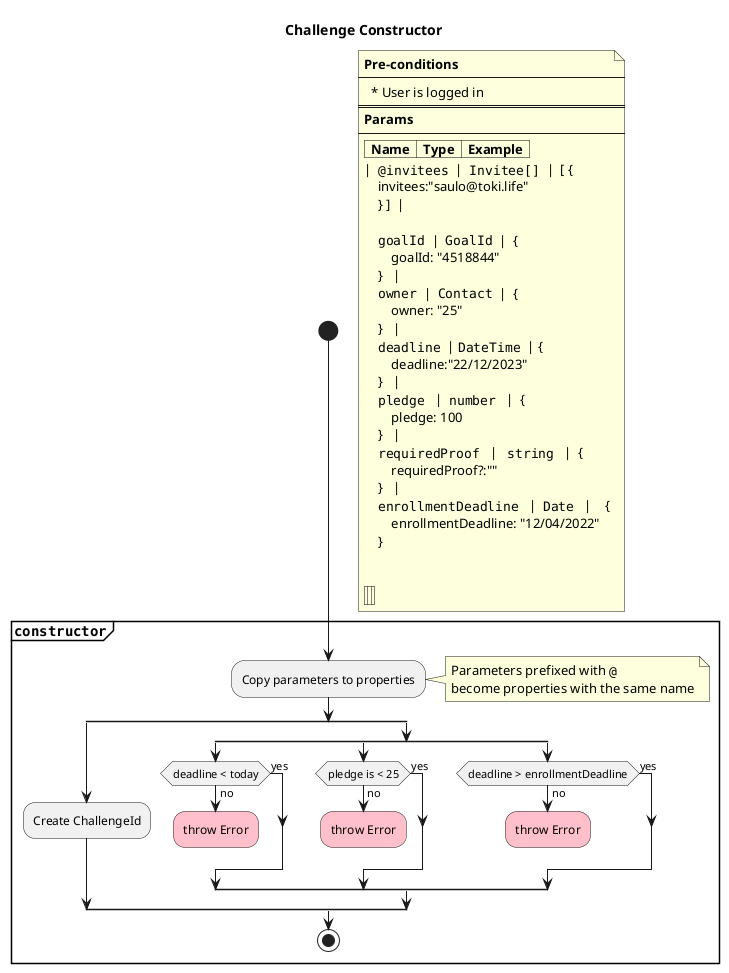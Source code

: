 @startuml ChallengeConstructor
  skinparam zoom 1.5

  title Challenge Constructor

  ' Creole syntax: https://plantuml.com/creole

  start

  floating note right
    **Pre-conditions**
    ----
      * User is logged in
    ====
    **Params**
    ----
    |=  Name  |=  Type  |=  Example  |
    |  ""@invitees""  |  ""Invitee[]""  |  [ {
        invitees:"saulo@toki.life"
        } ]  |

        ""goalId""  |  ""GoalId""  |  {
            goalId: "4518844"
        }   | 
        ""owner""  |  ""Contact""  |  {
            owner: "25"
        }   |
        ""deadline""  | ""DateTime""  | {
            deadline:"22/12/2023"
        }   |
        ""pledge""   |  ""number""   |  {
            pledge: 100 
        }   |
        ""requiredProof""   |   ""string""   |  {
            requiredProof?:"" 
        }   |
        ""enrollmentDeadline""   |  ""Date""   |    {
            enrollmentDeadline: "12/04/2022"
        }

                            
    | | | |
  end note

partition """**constructor**""" {

  :Copy parameters to properties;

  note right
    Parameters prefixed with ""@""
    become properties with the same name
  end note

  split
    :Create ChallengeId;
  split again
    split
      if (deadline < today) then (yes)
        ' goto continue
      else (no)
        #pink:throw Error;
        kill
      endif

    split again
      if (pledge is < 25) then (yes)
        ' goto continue
      else (no)
        #pink:throw Error;
        kill
      endif
    
    split again
        if (deadline > enrollmentDeadline) then (yes)
        else (no)
             #pink:throw Error;
        kill
      endif
    end split

  end split

  label finish
  stop
}

@enduml